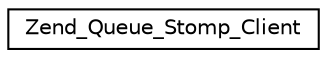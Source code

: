 digraph G
{
  edge [fontname="Helvetica",fontsize="10",labelfontname="Helvetica",labelfontsize="10"];
  node [fontname="Helvetica",fontsize="10",shape=record];
  rankdir="LR";
  Node1 [label="Zend_Queue_Stomp_Client",height=0.2,width=0.4,color="black", fillcolor="white", style="filled",URL="$class_zend___queue___stomp___client.html"];
}
